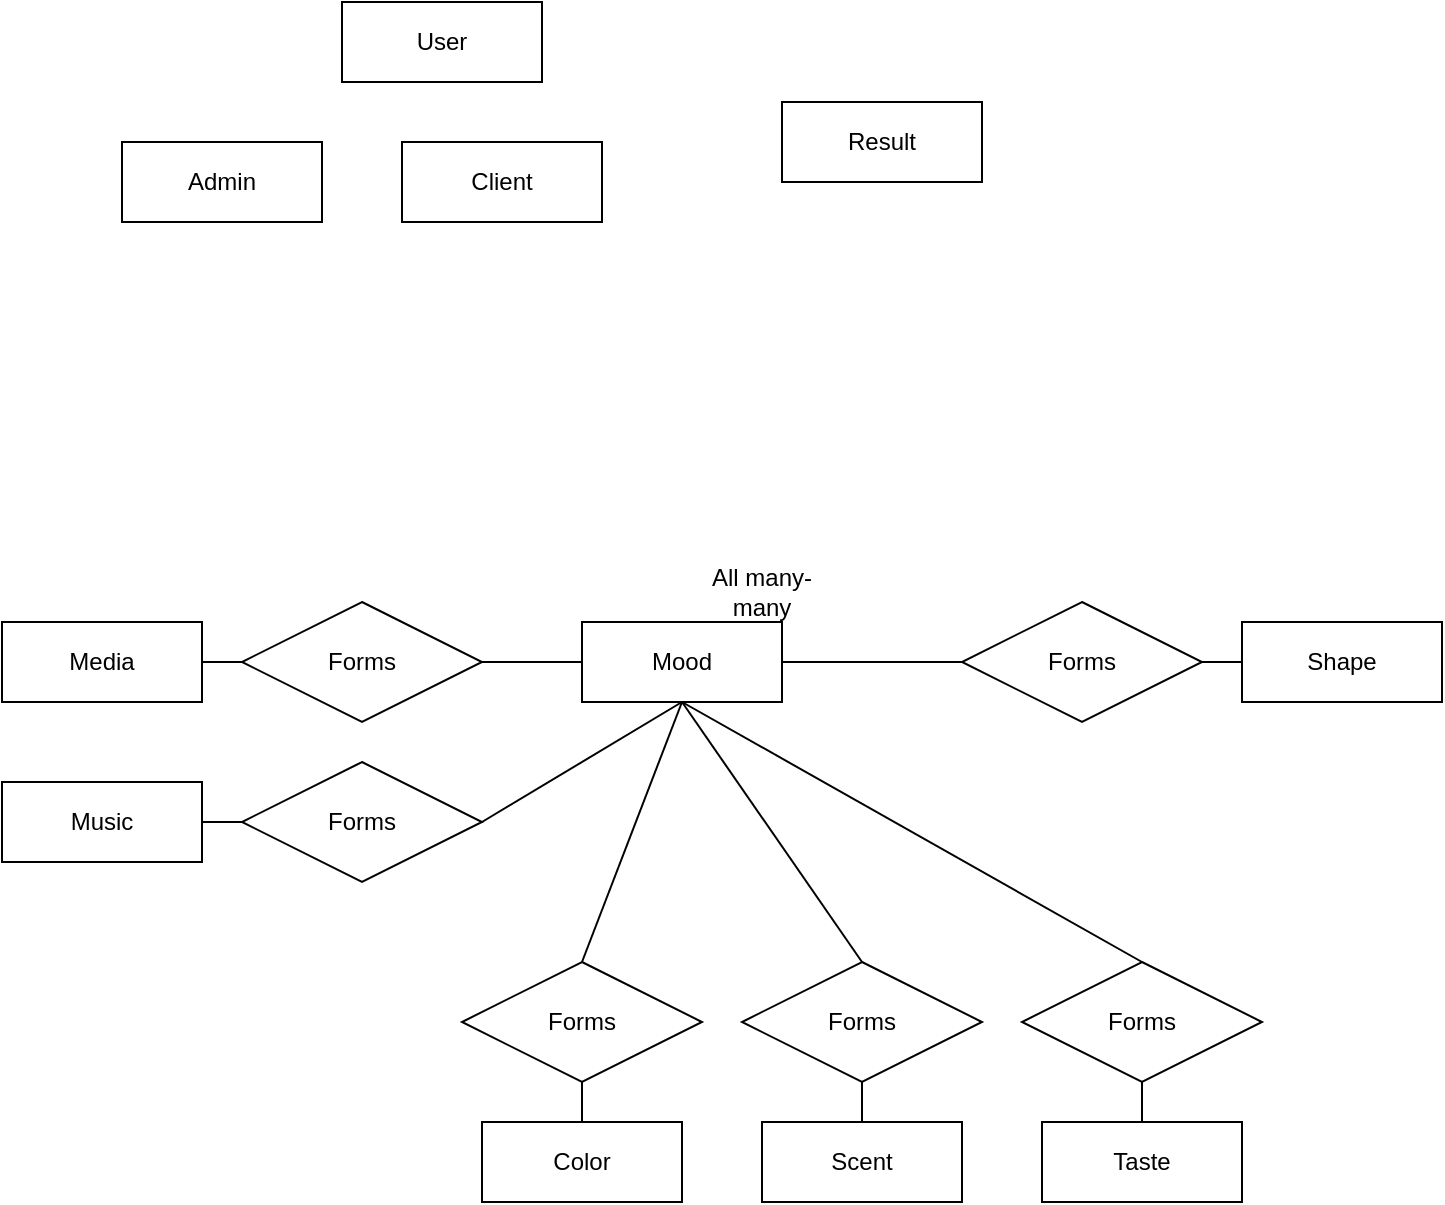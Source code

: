 <mxfile version="15.5.0" type="device"><diagram id="R2lEEEUBdFMjLlhIrx00" name="Page-1"><mxGraphModel dx="1038" dy="547" grid="1" gridSize="10" guides="1" tooltips="1" connect="1" arrows="1" fold="1" page="1" pageScale="1" pageWidth="850" pageHeight="1100" math="0" shadow="0" extFonts="Permanent Marker^https://fonts.googleapis.com/css?family=Permanent+Marker"><root><mxCell id="0"/><mxCell id="1" parent="0"/><mxCell id="izp6O5FqkutEKfVq1TAB-1" value="Mood" style="whiteSpace=wrap;html=1;align=center;" vertex="1" parent="1"><mxGeometry x="330" y="600" width="100" height="40" as="geometry"/></mxCell><mxCell id="izp6O5FqkutEKfVq1TAB-24" style="edgeStyle=none;rounded=0;orthogonalLoop=1;jettySize=auto;html=1;exitX=0.5;exitY=0;exitDx=0;exitDy=0;entryX=0.5;entryY=1;entryDx=0;entryDy=0;endArrow=none;endFill=0;" edge="1" parent="1" source="izp6O5FqkutEKfVq1TAB-2" target="izp6O5FqkutEKfVq1TAB-15"><mxGeometry relative="1" as="geometry"/></mxCell><mxCell id="izp6O5FqkutEKfVq1TAB-2" value="Color" style="whiteSpace=wrap;html=1;align=center;" vertex="1" parent="1"><mxGeometry x="280" y="850" width="100" height="40" as="geometry"/></mxCell><mxCell id="izp6O5FqkutEKfVq1TAB-25" style="edgeStyle=none;rounded=0;orthogonalLoop=1;jettySize=auto;html=1;exitX=0.5;exitY=0;exitDx=0;exitDy=0;entryX=0.5;entryY=1;entryDx=0;entryDy=0;endArrow=none;endFill=0;" edge="1" parent="1" source="izp6O5FqkutEKfVq1TAB-3" target="izp6O5FqkutEKfVq1TAB-16"><mxGeometry relative="1" as="geometry"/></mxCell><mxCell id="izp6O5FqkutEKfVq1TAB-3" value="Scent" style="whiteSpace=wrap;html=1;align=center;" vertex="1" parent="1"><mxGeometry x="420" y="850" width="100" height="40" as="geometry"/></mxCell><mxCell id="izp6O5FqkutEKfVq1TAB-26" style="edgeStyle=none;rounded=0;orthogonalLoop=1;jettySize=auto;html=1;exitX=0.5;exitY=0;exitDx=0;exitDy=0;entryX=0.5;entryY=1;entryDx=0;entryDy=0;endArrow=none;endFill=0;" edge="1" parent="1" source="izp6O5FqkutEKfVq1TAB-4" target="izp6O5FqkutEKfVq1TAB-17"><mxGeometry relative="1" as="geometry"/></mxCell><mxCell id="izp6O5FqkutEKfVq1TAB-4" value="Taste" style="whiteSpace=wrap;html=1;align=center;" vertex="1" parent="1"><mxGeometry x="560" y="850" width="100" height="40" as="geometry"/></mxCell><mxCell id="izp6O5FqkutEKfVq1TAB-5" value="Shape" style="whiteSpace=wrap;html=1;align=center;" vertex="1" parent="1"><mxGeometry x="660" y="600" width="100" height="40" as="geometry"/></mxCell><mxCell id="izp6O5FqkutEKfVq1TAB-22" style="edgeStyle=none;rounded=0;orthogonalLoop=1;jettySize=auto;html=1;exitX=1;exitY=0.5;exitDx=0;exitDy=0;entryX=0;entryY=0.5;entryDx=0;entryDy=0;endArrow=none;endFill=0;" edge="1" parent="1" source="izp6O5FqkutEKfVq1TAB-6" target="izp6O5FqkutEKfVq1TAB-14"><mxGeometry relative="1" as="geometry"/></mxCell><mxCell id="izp6O5FqkutEKfVq1TAB-6" value="Music" style="whiteSpace=wrap;html=1;align=center;" vertex="1" parent="1"><mxGeometry x="40" y="680" width="100" height="40" as="geometry"/></mxCell><mxCell id="izp6O5FqkutEKfVq1TAB-23" style="edgeStyle=none;rounded=0;orthogonalLoop=1;jettySize=auto;html=1;exitX=1;exitY=0.5;exitDx=0;exitDy=0;entryX=0;entryY=0.5;entryDx=0;entryDy=0;endArrow=none;endFill=0;" edge="1" parent="1" source="izp6O5FqkutEKfVq1TAB-7" target="izp6O5FqkutEKfVq1TAB-13"><mxGeometry relative="1" as="geometry"/></mxCell><mxCell id="izp6O5FqkutEKfVq1TAB-7" value="Media" style="whiteSpace=wrap;html=1;align=center;" vertex="1" parent="1"><mxGeometry x="40" y="600" width="100" height="40" as="geometry"/></mxCell><mxCell id="izp6O5FqkutEKfVq1TAB-8" value="User" style="whiteSpace=wrap;html=1;align=center;" vertex="1" parent="1"><mxGeometry x="210" y="290" width="100" height="40" as="geometry"/></mxCell><mxCell id="izp6O5FqkutEKfVq1TAB-9" value="Client" style="whiteSpace=wrap;html=1;align=center;" vertex="1" parent="1"><mxGeometry x="240" y="360" width="100" height="40" as="geometry"/></mxCell><mxCell id="izp6O5FqkutEKfVq1TAB-10" value="Admin" style="whiteSpace=wrap;html=1;align=center;" vertex="1" parent="1"><mxGeometry x="100" y="360" width="100" height="40" as="geometry"/></mxCell><mxCell id="izp6O5FqkutEKfVq1TAB-11" value="Result" style="whiteSpace=wrap;html=1;align=center;" vertex="1" parent="1"><mxGeometry x="430" y="340" width="100" height="40" as="geometry"/></mxCell><mxCell id="izp6O5FqkutEKfVq1TAB-21" style="edgeStyle=none;rounded=0;orthogonalLoop=1;jettySize=auto;html=1;exitX=1;exitY=0.5;exitDx=0;exitDy=0;entryX=0;entryY=0.5;entryDx=0;entryDy=0;endArrow=none;endFill=0;" edge="1" parent="1" source="izp6O5FqkutEKfVq1TAB-13" target="izp6O5FqkutEKfVq1TAB-1"><mxGeometry relative="1" as="geometry"/></mxCell><mxCell id="izp6O5FqkutEKfVq1TAB-13" value="Forms" style="shape=rhombus;perimeter=rhombusPerimeter;whiteSpace=wrap;html=1;align=center;" vertex="1" parent="1"><mxGeometry x="160" y="590" width="120" height="60" as="geometry"/></mxCell><mxCell id="izp6O5FqkutEKfVq1TAB-20" style="edgeStyle=none;rounded=0;orthogonalLoop=1;jettySize=auto;html=1;exitX=1;exitY=0.5;exitDx=0;exitDy=0;entryX=0.5;entryY=1;entryDx=0;entryDy=0;endArrow=none;endFill=0;" edge="1" parent="1" source="izp6O5FqkutEKfVq1TAB-14" target="izp6O5FqkutEKfVq1TAB-1"><mxGeometry relative="1" as="geometry"/></mxCell><mxCell id="izp6O5FqkutEKfVq1TAB-14" value="Forms" style="shape=rhombus;perimeter=rhombusPerimeter;whiteSpace=wrap;html=1;align=center;" vertex="1" parent="1"><mxGeometry x="160" y="670" width="120" height="60" as="geometry"/></mxCell><mxCell id="izp6O5FqkutEKfVq1TAB-19" style="edgeStyle=none;rounded=0;orthogonalLoop=1;jettySize=auto;html=1;exitX=0.5;exitY=0;exitDx=0;exitDy=0;entryX=0.5;entryY=1;entryDx=0;entryDy=0;endArrow=none;endFill=0;" edge="1" parent="1" source="izp6O5FqkutEKfVq1TAB-15" target="izp6O5FqkutEKfVq1TAB-1"><mxGeometry relative="1" as="geometry"/></mxCell><mxCell id="izp6O5FqkutEKfVq1TAB-15" value="Forms" style="shape=rhombus;perimeter=rhombusPerimeter;whiteSpace=wrap;html=1;align=center;" vertex="1" parent="1"><mxGeometry x="270" y="770" width="120" height="60" as="geometry"/></mxCell><mxCell id="izp6O5FqkutEKfVq1TAB-27" style="edgeStyle=none;rounded=0;orthogonalLoop=1;jettySize=auto;html=1;exitX=0.5;exitY=0;exitDx=0;exitDy=0;entryX=0.5;entryY=1;entryDx=0;entryDy=0;endArrow=none;endFill=0;" edge="1" parent="1" source="izp6O5FqkutEKfVq1TAB-16" target="izp6O5FqkutEKfVq1TAB-1"><mxGeometry relative="1" as="geometry"/></mxCell><mxCell id="izp6O5FqkutEKfVq1TAB-16" value="Forms" style="shape=rhombus;perimeter=rhombusPerimeter;whiteSpace=wrap;html=1;align=center;" vertex="1" parent="1"><mxGeometry x="410" y="770" width="120" height="60" as="geometry"/></mxCell><mxCell id="izp6O5FqkutEKfVq1TAB-28" style="edgeStyle=none;rounded=0;orthogonalLoop=1;jettySize=auto;html=1;exitX=0.5;exitY=0;exitDx=0;exitDy=0;endArrow=none;endFill=0;" edge="1" parent="1" source="izp6O5FqkutEKfVq1TAB-17"><mxGeometry relative="1" as="geometry"><mxPoint x="380" y="640" as="targetPoint"/></mxGeometry></mxCell><mxCell id="izp6O5FqkutEKfVq1TAB-17" value="Forms" style="shape=rhombus;perimeter=rhombusPerimeter;whiteSpace=wrap;html=1;align=center;" vertex="1" parent="1"><mxGeometry x="550" y="770" width="120" height="60" as="geometry"/></mxCell><mxCell id="izp6O5FqkutEKfVq1TAB-29" style="edgeStyle=none;rounded=0;orthogonalLoop=1;jettySize=auto;html=1;exitX=1;exitY=0.5;exitDx=0;exitDy=0;entryX=0;entryY=0.5;entryDx=0;entryDy=0;endArrow=none;endFill=0;" edge="1" parent="1" source="izp6O5FqkutEKfVq1TAB-18" target="izp6O5FqkutEKfVq1TAB-5"><mxGeometry relative="1" as="geometry"/></mxCell><mxCell id="izp6O5FqkutEKfVq1TAB-30" style="edgeStyle=none;rounded=0;orthogonalLoop=1;jettySize=auto;html=1;exitX=0;exitY=0.5;exitDx=0;exitDy=0;entryX=1;entryY=0.5;entryDx=0;entryDy=0;endArrow=none;endFill=0;" edge="1" parent="1" source="izp6O5FqkutEKfVq1TAB-18" target="izp6O5FqkutEKfVq1TAB-1"><mxGeometry relative="1" as="geometry"/></mxCell><mxCell id="izp6O5FqkutEKfVq1TAB-18" value="Forms" style="shape=rhombus;perimeter=rhombusPerimeter;whiteSpace=wrap;html=1;align=center;" vertex="1" parent="1"><mxGeometry x="520" y="590" width="120" height="60" as="geometry"/></mxCell><mxCell id="izp6O5FqkutEKfVq1TAB-31" value="All many-many" style="text;html=1;strokeColor=none;fillColor=none;align=center;verticalAlign=middle;whiteSpace=wrap;rounded=0;" vertex="1" parent="1"><mxGeometry x="390" y="570" width="60" height="30" as="geometry"/></mxCell></root></mxGraphModel></diagram></mxfile>
